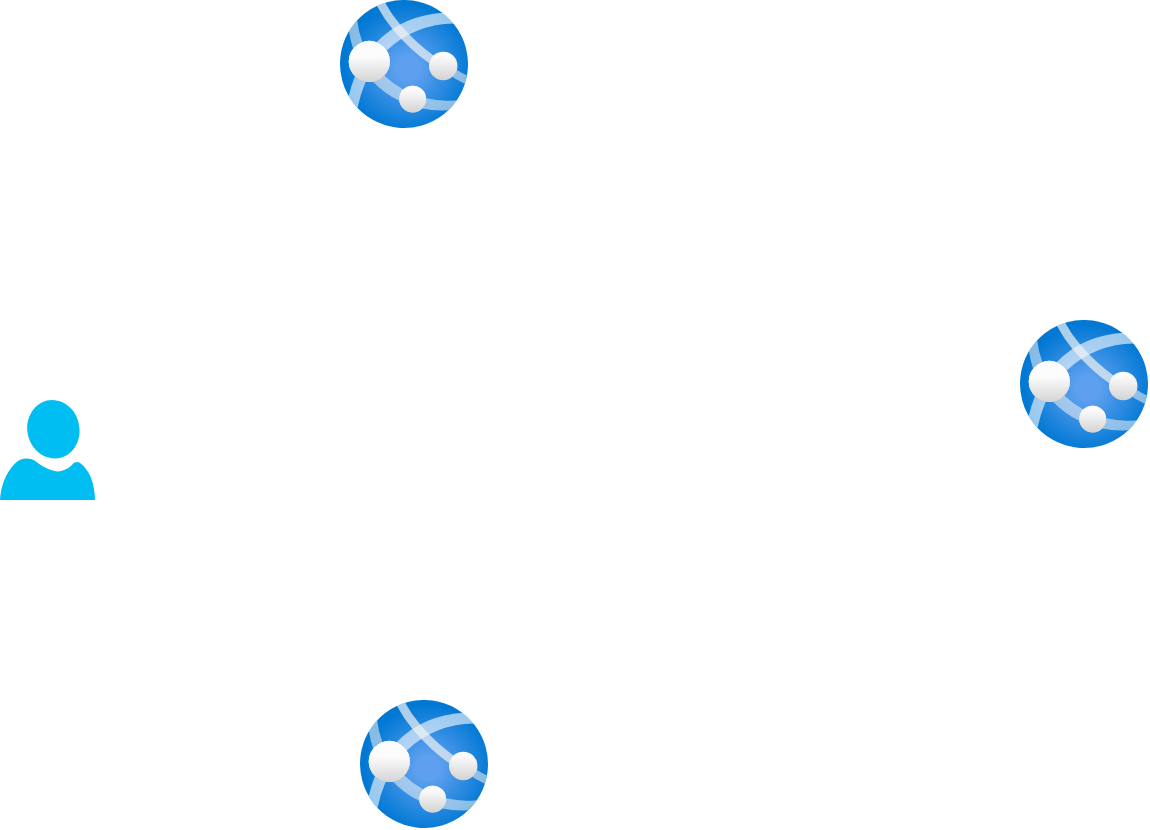 <mxfile version="24.7.12">
  <diagram name="Page-1" id="jn73Dc45Sps-KZx3jnBK">
    <mxGraphModel dx="783" dy="785" grid="1" gridSize="10" guides="1" tooltips="1" connect="1" arrows="1" fold="1" page="1" pageScale="1" pageWidth="850" pageHeight="1100" math="0" shadow="0">
      <root>
        <mxCell id="0" />
        <mxCell id="1" parent="0" />
        <mxCell id="taoyBXkHg5_UgPNv8EJh-1" value="" style="verticalLabelPosition=bottom;html=1;verticalAlign=top;align=center;strokeColor=none;fillColor=#00BEF2;shape=mxgraph.azure.user;" vertex="1" parent="1">
          <mxGeometry x="90" y="310" width="47.5" height="50" as="geometry" />
        </mxCell>
        <mxCell id="taoyBXkHg5_UgPNv8EJh-3" value="" style="image;aspect=fixed;html=1;points=[];align=center;fontSize=12;image=img/lib/azure2/compute/App_Services.svg;" vertex="1" parent="1">
          <mxGeometry x="270" y="460" width="64" height="64" as="geometry" />
        </mxCell>
        <mxCell id="taoyBXkHg5_UgPNv8EJh-5" value="" style="image;aspect=fixed;html=1;points=[];align=center;fontSize=12;image=img/lib/azure2/compute/App_Services.svg;" vertex="1" parent="1">
          <mxGeometry x="260" y="110" width="64" height="64" as="geometry" />
        </mxCell>
        <mxCell id="taoyBXkHg5_UgPNv8EJh-6" value="" style="image;aspect=fixed;html=1;points=[];align=center;fontSize=12;image=img/lib/azure2/compute/App_Services.svg;" vertex="1" parent="1">
          <mxGeometry x="600" y="270" width="64" height="64" as="geometry" />
        </mxCell>
      </root>
    </mxGraphModel>
  </diagram>
</mxfile>
